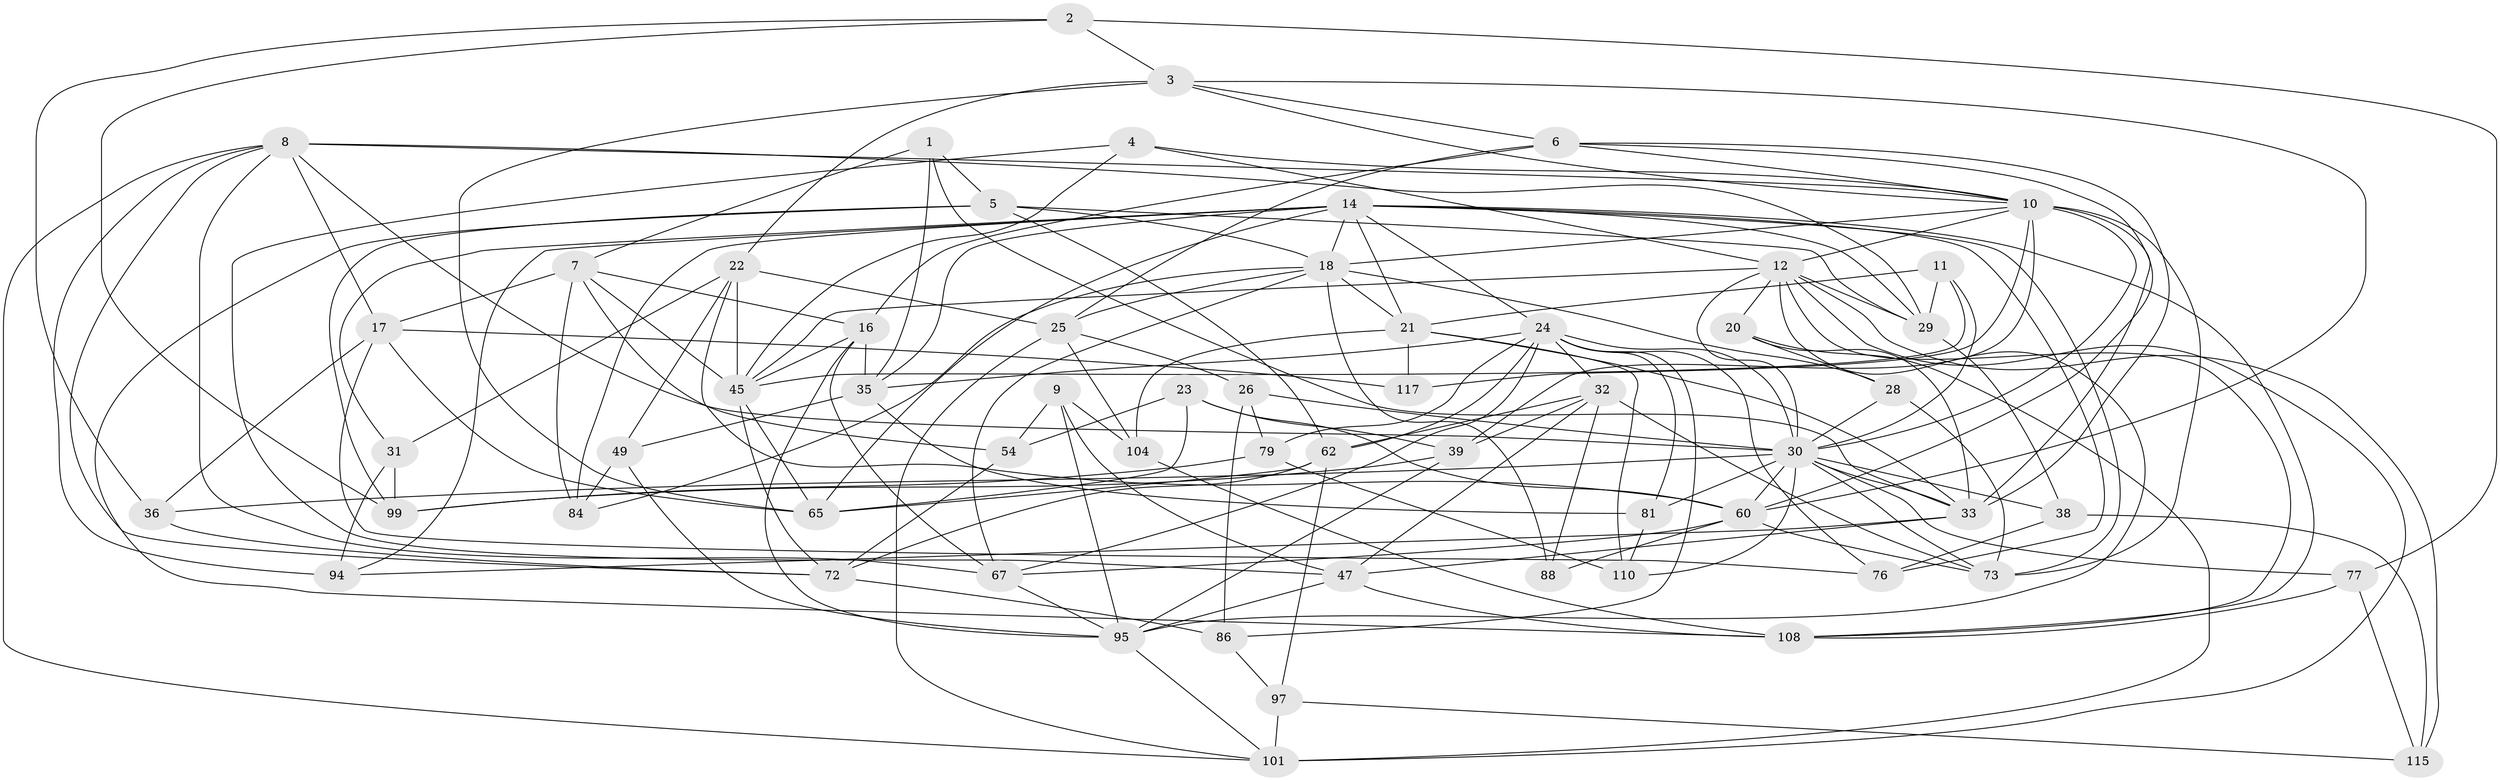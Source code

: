 // original degree distribution, {4: 1.0}
// Generated by graph-tools (version 1.1) at 2025/16/03/09/25 04:16:32]
// undirected, 60 vertices, 172 edges
graph export_dot {
graph [start="1"]
  node [color=gray90,style=filled];
  1;
  2;
  3 [super="+34"];
  4;
  5 [super="+69+19"];
  6 [super="+15"];
  7 [super="+40"];
  8 [super="+37+64"];
  9;
  10 [super="+56+61+119+96"];
  11;
  12 [super="+116+13+51"];
  14 [super="+50+63"];
  16 [super="+91"];
  17 [super="+55"];
  18 [super="+75+27"];
  20;
  21 [super="+46+70"];
  22 [super="+114"];
  23;
  24 [super="+90+57+120"];
  25 [super="+44"];
  26;
  28;
  29 [super="+85"];
  30 [super="+42+53+41"];
  31;
  32 [super="+68"];
  33 [super="+43+48"];
  35 [super="+74"];
  36;
  38;
  39 [super="+52"];
  45 [super="+71+59"];
  47 [super="+92"];
  49;
  54;
  60 [super="+93"];
  62 [super="+83"];
  65 [super="+112"];
  67 [super="+80"];
  72 [super="+103"];
  73 [super="+82"];
  76;
  77;
  79;
  81;
  84;
  86;
  88;
  94;
  95 [super="+100+98"];
  97;
  99 [super="+113"];
  101 [super="+111"];
  104;
  108 [super="+109"];
  110;
  115;
  117;
  1 -- 35;
  1 -- 33;
  1 -- 7;
  1 -- 5;
  2 -- 77;
  2 -- 99;
  2 -- 3;
  2 -- 36;
  3 -- 65;
  3 -- 60;
  3 -- 6;
  3 -- 22;
  3 -- 10;
  4 -- 12;
  4 -- 45;
  4 -- 47;
  4 -- 10;
  5 -- 99;
  5 -- 62;
  5 -- 18 [weight=3];
  5 -- 29;
  5 -- 108;
  6 -- 16;
  6 -- 10;
  6 -- 60;
  6 -- 25;
  6 -- 33;
  7 -- 84;
  7 -- 16;
  7 -- 45;
  7 -- 54;
  7 -- 17;
  8 -- 94;
  8 -- 67;
  8 -- 29;
  8 -- 72;
  8 -- 17;
  8 -- 30;
  8 -- 101;
  8 -- 10;
  9 -- 54;
  9 -- 104;
  9 -- 47;
  9 -- 95;
  10 -- 18;
  10 -- 39;
  10 -- 73;
  10 -- 30;
  10 -- 33 [weight=2];
  10 -- 12;
  10 -- 117;
  11 -- 29;
  11 -- 21;
  11 -- 45;
  11 -- 30;
  12 -- 45;
  12 -- 115;
  12 -- 20;
  12 -- 101;
  12 -- 29;
  12 -- 95;
  12 -- 30;
  12 -- 108;
  14 -- 21;
  14 -- 35;
  14 -- 73;
  14 -- 76;
  14 -- 18;
  14 -- 94;
  14 -- 31;
  14 -- 84;
  14 -- 29;
  14 -- 108;
  14 -- 65;
  14 -- 24;
  16 -- 95;
  16 -- 35;
  16 -- 67;
  16 -- 45;
  17 -- 76;
  17 -- 117;
  17 -- 36;
  17 -- 65;
  18 -- 84;
  18 -- 21;
  18 -- 67;
  18 -- 88 [weight=2];
  18 -- 25;
  18 -- 28;
  20 -- 28;
  20 -- 101;
  20 -- 33;
  21 -- 117 [weight=2];
  21 -- 104;
  21 -- 110;
  21 -- 33;
  22 -- 49;
  22 -- 31;
  22 -- 45;
  22 -- 60;
  22 -- 25;
  23 -- 65;
  23 -- 54;
  23 -- 39;
  23 -- 60;
  24 -- 81;
  24 -- 62;
  24 -- 32;
  24 -- 86;
  24 -- 76;
  24 -- 67;
  24 -- 35;
  24 -- 79;
  24 -- 30;
  25 -- 104;
  25 -- 26;
  25 -- 101;
  26 -- 79;
  26 -- 86;
  26 -- 30;
  28 -- 30;
  28 -- 73;
  29 -- 38;
  30 -- 81;
  30 -- 36;
  30 -- 77;
  30 -- 38;
  30 -- 60;
  30 -- 33 [weight=2];
  30 -- 110;
  30 -- 73;
  31 -- 94;
  31 -- 99;
  32 -- 47;
  32 -- 62;
  32 -- 73;
  32 -- 88;
  32 -- 39;
  33 -- 47;
  33 -- 94;
  35 -- 49;
  35 -- 81;
  36 -- 72;
  38 -- 115;
  38 -- 76;
  39 -- 99 [weight=2];
  39 -- 95;
  45 -- 72;
  45 -- 65;
  47 -- 108;
  47 -- 95;
  49 -- 95;
  49 -- 84;
  54 -- 72;
  60 -- 88;
  60 -- 67;
  60 -- 73;
  62 -- 65;
  62 -- 72;
  62 -- 97;
  67 -- 95;
  72 -- 86;
  77 -- 115;
  77 -- 108;
  79 -- 110;
  79 -- 99;
  81 -- 110;
  86 -- 97;
  95 -- 101;
  97 -- 115;
  97 -- 101;
  104 -- 108;
}
